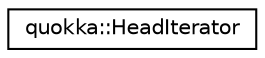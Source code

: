 digraph "Graphical Class Hierarchy"
{
 // LATEX_PDF_SIZE
  edge [fontname="Helvetica",fontsize="10",labelfontname="Helvetica",labelfontsize="10"];
  node [fontname="Helvetica",fontsize="10",shape=record];
  rankdir="LR";
  Node0 [label="quokka::HeadIterator",height=0.2,width=0.4,color="black", fillcolor="white", style="filled",URL="$classquokka_1_1HeadIterator.html",tooltip=" "];
}
